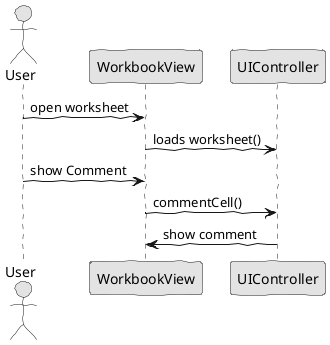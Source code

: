@startuml design.png
skinparam handwritten true
skinparam monochrome true
skinparam packageStyle rect
skinparam defaultFontName FG Virgil
skinparam shadowing false

actor User

User -> WorkbookView : open worksheet
WorkbookView -> UIController : loads worksheet()

User -> WorkbookView : show Comment
WorkbookView -> UIController : commentCell()

UIController ->  WorkbookView : show comment
@enduml

